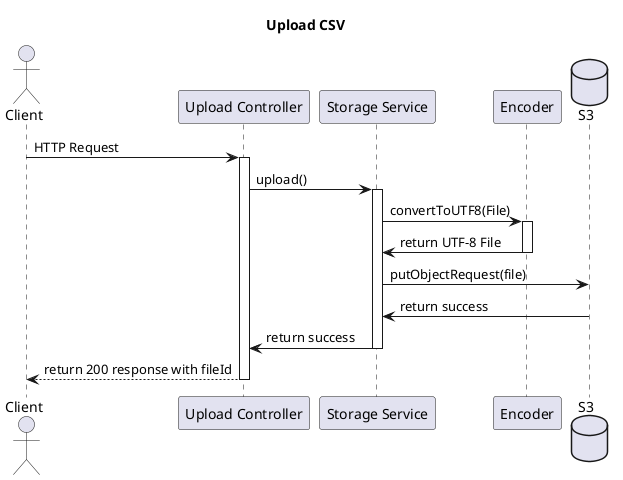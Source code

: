 @startuml

actor "Client" as client
participant "Upload Controller" as uploadController
participant "Storage Service" as storageService
participant "Encoder" as encoder
database "S3" as s3

title Upload CSV

client -> uploadController : HTTP Request
activate uploadController

uploadController -> storageService : upload()
activate storageService

storageService -> encoder : convertToUTF8(File)
activate encoder

encoder -> storageService : return UTF-8 File
deactivate encoder

storageService -> s3: putObjectRequest(file)


s3 -> storageService : return success
deactivate s3

storageService -> uploadController : return success
deactivate storageService

uploadController --> client : return 200 response with fileId
deactivate uploadController

@enduml

